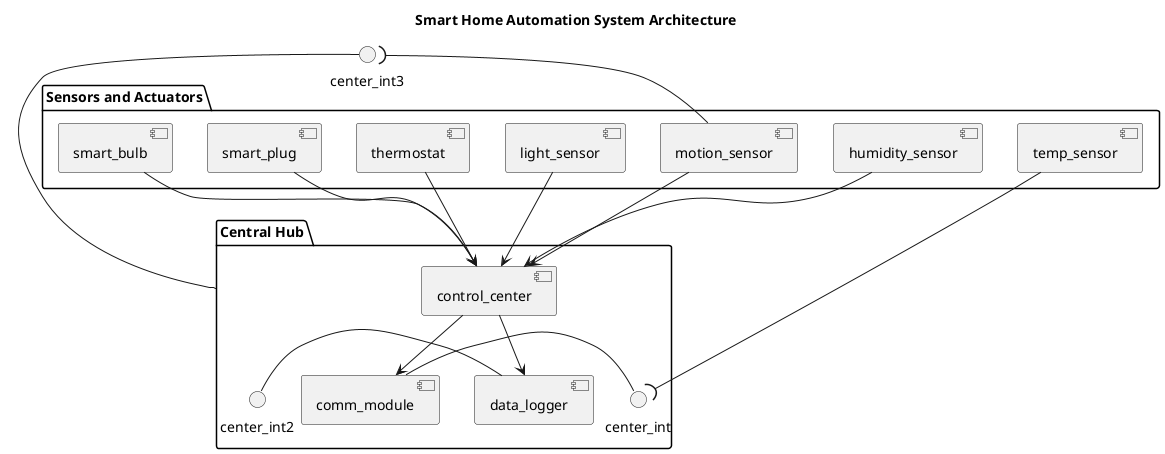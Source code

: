 @startuml
title Smart Home Automation System Architecture

package "Sensors and Actuators" {
  [temp_sensor]
  [humidity_sensor]
  [motion_sensor] 
  [light_sensor]
  [thermostat] 
  [smart_plug] 
  [smart_bulb] 
}

package "Central Hub" as center_hub {
  [control_center] 
  center_int2 -[data_logger] 
  center_int - [comm_module] 
}

center_int3 - center_hub 
temp_sensor --( center_int
humidity_sensor --> control_center
motion_sensor -u-( center_int3
motion_sensor --> control_center
light_sensor --> control_center
thermostat --> control_center
smart_plug --> control_center
smart_bulb --> control_center

control_center --> data_logger
control_center --> comm_module

' Data Logger --> Local Storage

' Communication Module --> WiFi Module
@enduml